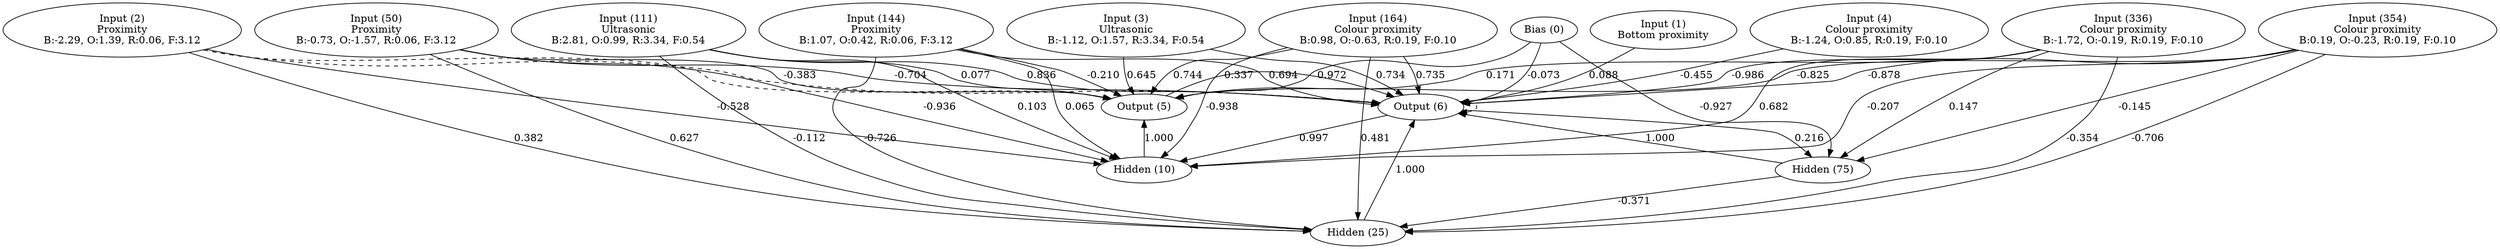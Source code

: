 digraph G {
  0 [ label="Bias (0)" ];
  1 [ label="Input (1)\nBottom proximity" ];
  2 [ label="Input (2)\nProximity\nB:-2.29, O:1.39, R:0.06, F:3.12" ];
  3 [ label="Input (3)\nUltrasonic\nB:-1.12, O:1.57, R:3.34, F:0.54" ];
  4 [ label="Input (4)\nColour proximity\nB:-1.24, O:0.85, R:0.19, F:0.10" ];
  50 [ label="Input (50)\nProximity\nB:-0.73, O:-1.57, R:0.06, F:3.12" ];
  111 [ label="Input (111)\nUltrasonic\nB:2.81, O:0.99, R:3.34, F:0.54" ];
  144 [ label="Input (144)\nProximity\nB:1.07, O:0.42, R:0.06, F:3.12" ];
  164 [ label="Input (164)\nColour proximity\nB:0.98, O:-0.63, R:0.19, F:0.10" ];
  336 [ label="Input (336)\nColour proximity\nB:-1.72, O:-0.19, R:0.19, F:0.10" ];
  354 [ label="Input (354)\nColour proximity\nB:0.19, O:-0.23, R:0.19, F:0.10" ];
  5 [ label="Output (5)" ];
  6 [ label="Output (6)" ];
  10 [ label="Hidden (10)" ];
  25 [ label="Hidden (25)" ];
  75 [ label="Hidden (75)" ];
  { rank=same 0 1 2 3 4 50 111 144 164 336 354 }
  { rank=same 5 6 }
  0 -> 5 [ label="0.972" ];
  0 -> 6 [ label="-0.073" ];
  1 -> 6 [ label="0.088" ];
  2 -> 5 [ style="dashed" ];
  2 -> 6 [ style="dashed" ];
  3 -> 5 [ label="0.645" ];
  3 -> 6 [ label="0.734" ];
  4 -> 6 [ label="-0.455" ];
  5 -> 6 [ label="0.337" ];
  2 -> 10 [ label="-0.528" ];
  10 -> 5 [ label="1.000" ];
  2 -> 25 [ label="0.382" ];
  25 -> 6 [ label="1.000" ];
  6 -> 6 [ style="dashed" ];
  6 -> 10 [ label="0.997" ];
  50 -> 5 [ label="-0.383" ];
  50 -> 6 [ label="-0.704" ];
  50 -> 10 [ label="-0.936" ];
  50 -> 25 [ label="0.627" ];
  6 -> 75 [ label="0.216" ];
  75 -> 6 [ label="1.000" ];
  111 -> 5 [ label="0.077" ];
  111 -> 6 [ label="0.836" ];
  111 -> 10 [ label="0.103" ];
  111 -> 25 [ label="-0.112" ];
  144 -> 5 [ label="-0.210" ];
  144 -> 6 [ label="0.694" ];
  144 -> 10 [ label="0.065" ];
  144 -> 25 [ label="-0.726" ];
  164 -> 5 [ label="0.744" ];
  164 -> 6 [ label="0.735" ];
  164 -> 10 [ label="-0.938" ];
  164 -> 25 [ label="0.481" ];
  0 -> 75 [ label="-0.927" ];
  75 -> 25 [ label="-0.371" ];
  336 -> 5 [ label="0.171" ];
  336 -> 6 [ label="-0.986" ];
  336 -> 10 [ label="0.682" ];
  336 -> 25 [ label="-0.354" ];
  336 -> 75 [ label="0.147" ];
  354 -> 5 [ label="-0.825" ];
  354 -> 6 [ label="-0.878" ];
  354 -> 10 [ label="-0.207" ];
  354 -> 25 [ label="-0.706" ];
  354 -> 75 [ label="-0.145" ];
}
